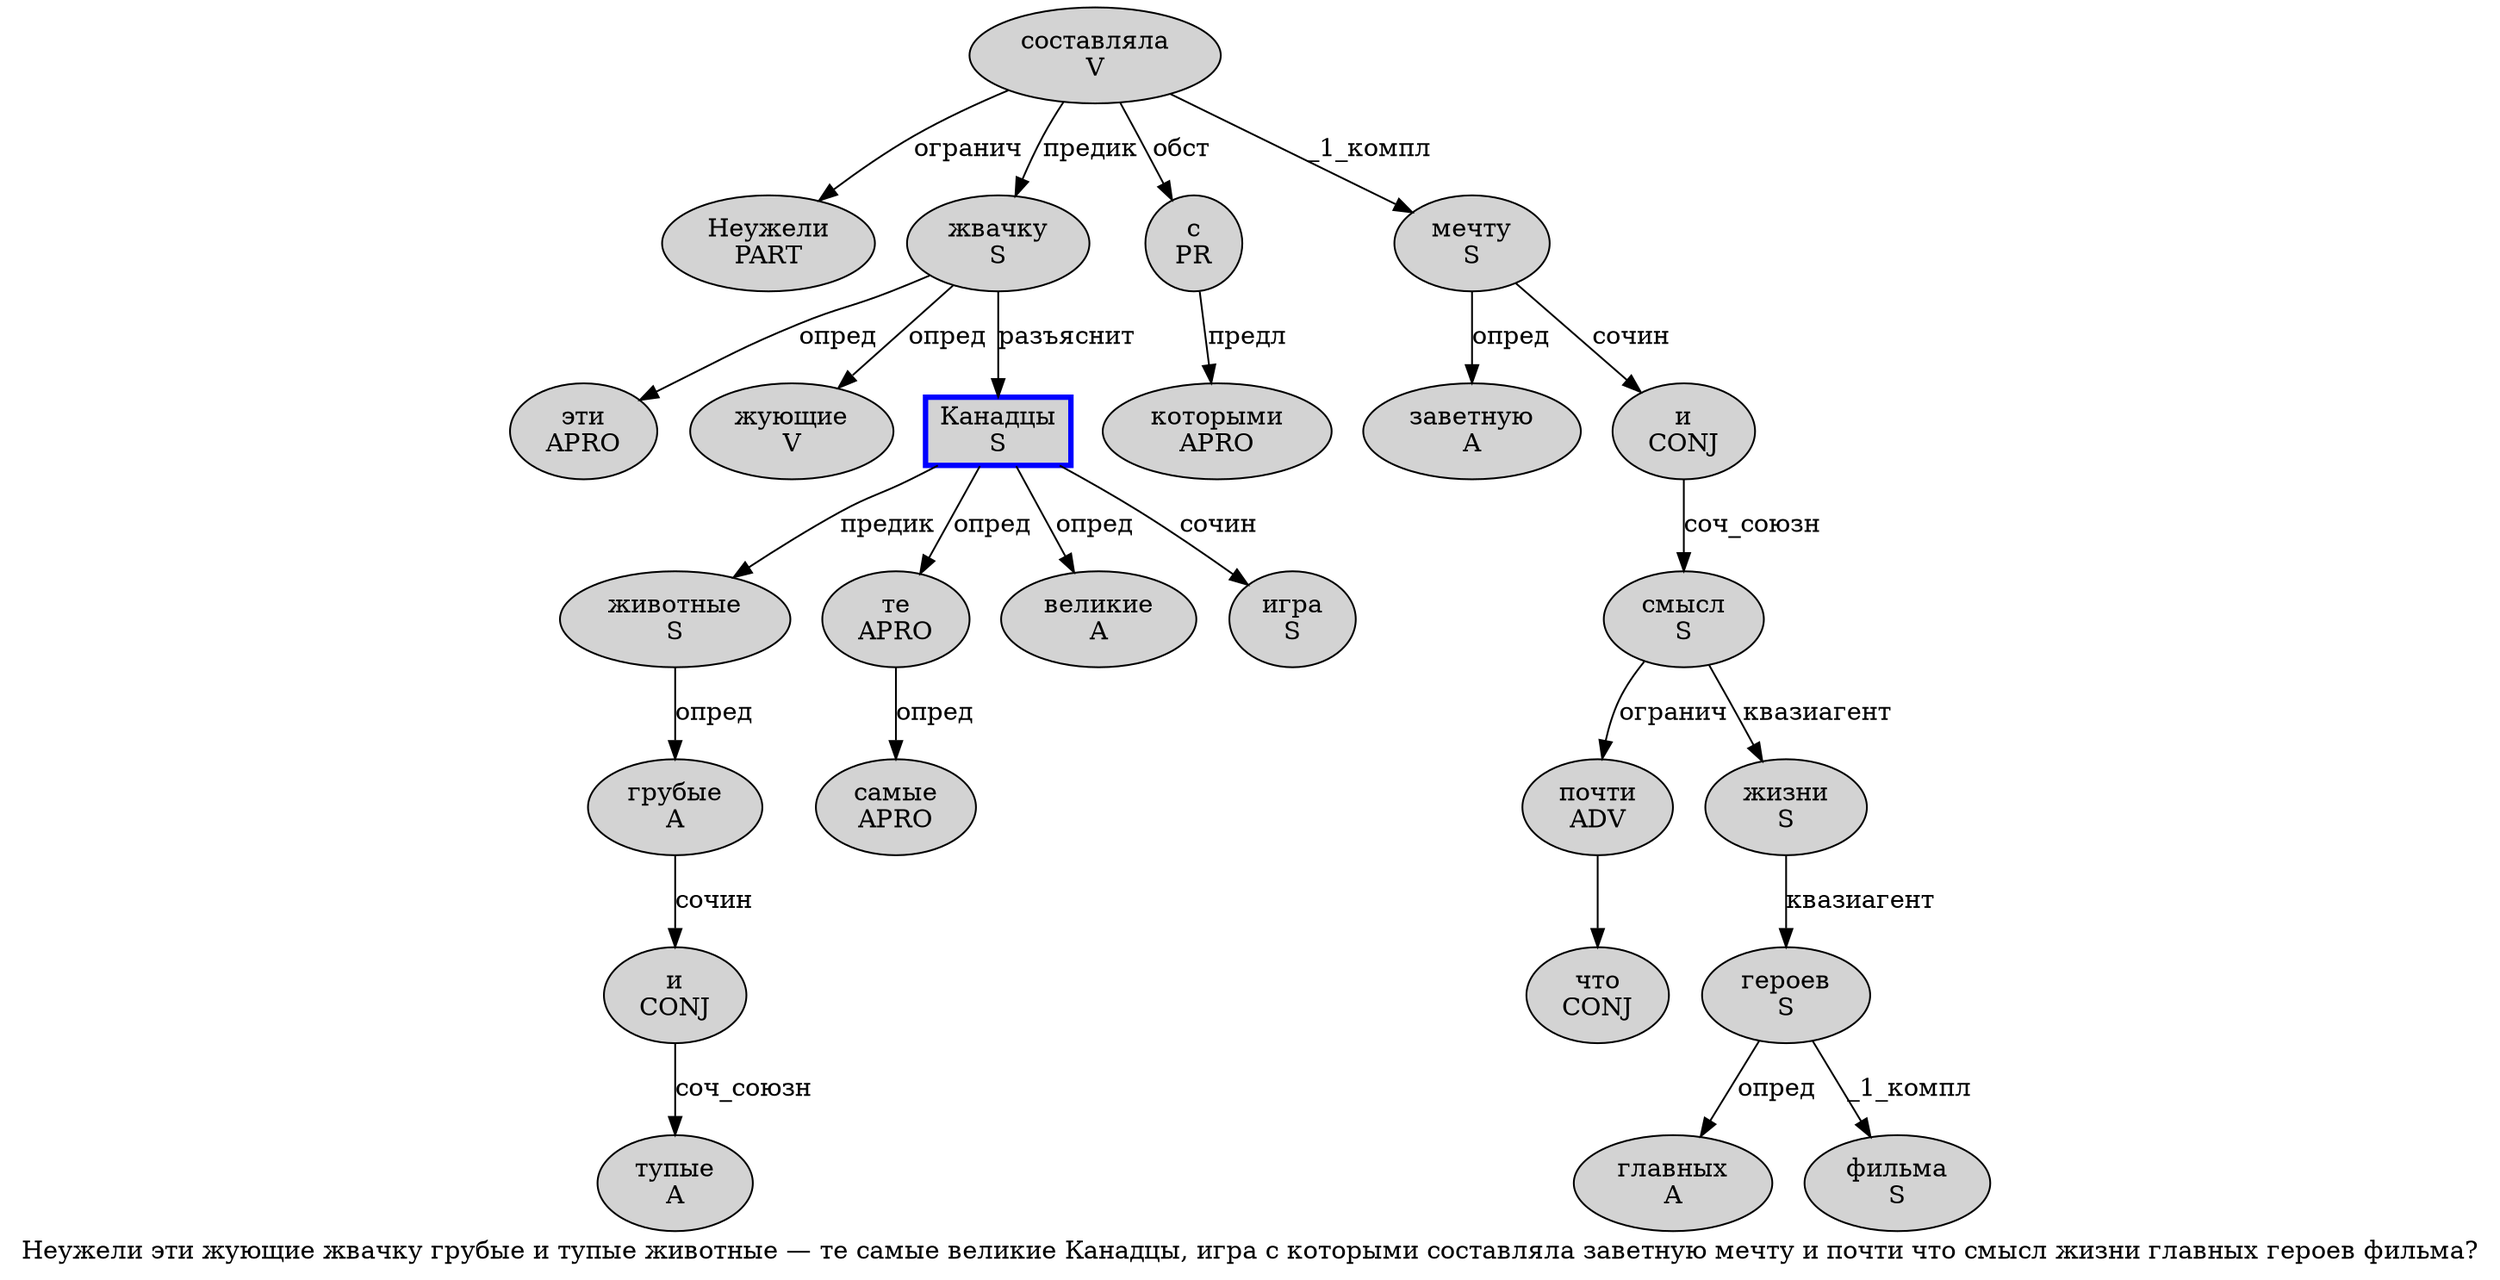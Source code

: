 digraph SENTENCE_3568 {
	graph [label="Неужели эти жующие жвачку грубые и тупые животные — те самые великие Канадцы, игра с которыми составляла заветную мечту и почти что смысл жизни главных героев фильма?"]
	node [style=filled]
		0 [label="Неужели
PART" color="" fillcolor=lightgray penwidth=1 shape=ellipse]
		1 [label="эти
APRO" color="" fillcolor=lightgray penwidth=1 shape=ellipse]
		2 [label="жующие
V" color="" fillcolor=lightgray penwidth=1 shape=ellipse]
		3 [label="жвачку
S" color="" fillcolor=lightgray penwidth=1 shape=ellipse]
		4 [label="грубые
A" color="" fillcolor=lightgray penwidth=1 shape=ellipse]
		5 [label="и
CONJ" color="" fillcolor=lightgray penwidth=1 shape=ellipse]
		6 [label="тупые
A" color="" fillcolor=lightgray penwidth=1 shape=ellipse]
		7 [label="животные
S" color="" fillcolor=lightgray penwidth=1 shape=ellipse]
		9 [label="те
APRO" color="" fillcolor=lightgray penwidth=1 shape=ellipse]
		10 [label="самые
APRO" color="" fillcolor=lightgray penwidth=1 shape=ellipse]
		11 [label="великие
A" color="" fillcolor=lightgray penwidth=1 shape=ellipse]
		12 [label="Канадцы
S" color=blue fillcolor=lightgray penwidth=3 shape=box]
		14 [label="игра
S" color="" fillcolor=lightgray penwidth=1 shape=ellipse]
		15 [label="с
PR" color="" fillcolor=lightgray penwidth=1 shape=ellipse]
		16 [label="которыми
APRO" color="" fillcolor=lightgray penwidth=1 shape=ellipse]
		17 [label="составляла
V" color="" fillcolor=lightgray penwidth=1 shape=ellipse]
		18 [label="заветную
A" color="" fillcolor=lightgray penwidth=1 shape=ellipse]
		19 [label="мечту
S" color="" fillcolor=lightgray penwidth=1 shape=ellipse]
		20 [label="и
CONJ" color="" fillcolor=lightgray penwidth=1 shape=ellipse]
		21 [label="почти
ADV" color="" fillcolor=lightgray penwidth=1 shape=ellipse]
		22 [label="что
CONJ" color="" fillcolor=lightgray penwidth=1 shape=ellipse]
		23 [label="смысл
S" color="" fillcolor=lightgray penwidth=1 shape=ellipse]
		24 [label="жизни
S" color="" fillcolor=lightgray penwidth=1 shape=ellipse]
		25 [label="главных
A" color="" fillcolor=lightgray penwidth=1 shape=ellipse]
		26 [label="героев
S" color="" fillcolor=lightgray penwidth=1 shape=ellipse]
		27 [label="фильма
S" color="" fillcolor=lightgray penwidth=1 shape=ellipse]
			19 -> 18 [label="опред"]
			19 -> 20 [label="сочин"]
			15 -> 16 [label="предл"]
			20 -> 23 [label="соч_союзн"]
			21 -> 22
			26 -> 25 [label="опред"]
			26 -> 27 [label="_1_компл"]
			9 -> 10 [label="опред"]
			5 -> 6 [label="соч_союзн"]
			24 -> 26 [label="квазиагент"]
			23 -> 21 [label="огранич"]
			23 -> 24 [label="квазиагент"]
			4 -> 5 [label="сочин"]
			7 -> 4 [label="опред"]
			12 -> 7 [label="предик"]
			12 -> 9 [label="опред"]
			12 -> 11 [label="опред"]
			12 -> 14 [label="сочин"]
			17 -> 0 [label="огранич"]
			17 -> 3 [label="предик"]
			17 -> 15 [label="обст"]
			17 -> 19 [label="_1_компл"]
			3 -> 1 [label="опред"]
			3 -> 2 [label="опред"]
			3 -> 12 [label="разъяснит"]
}